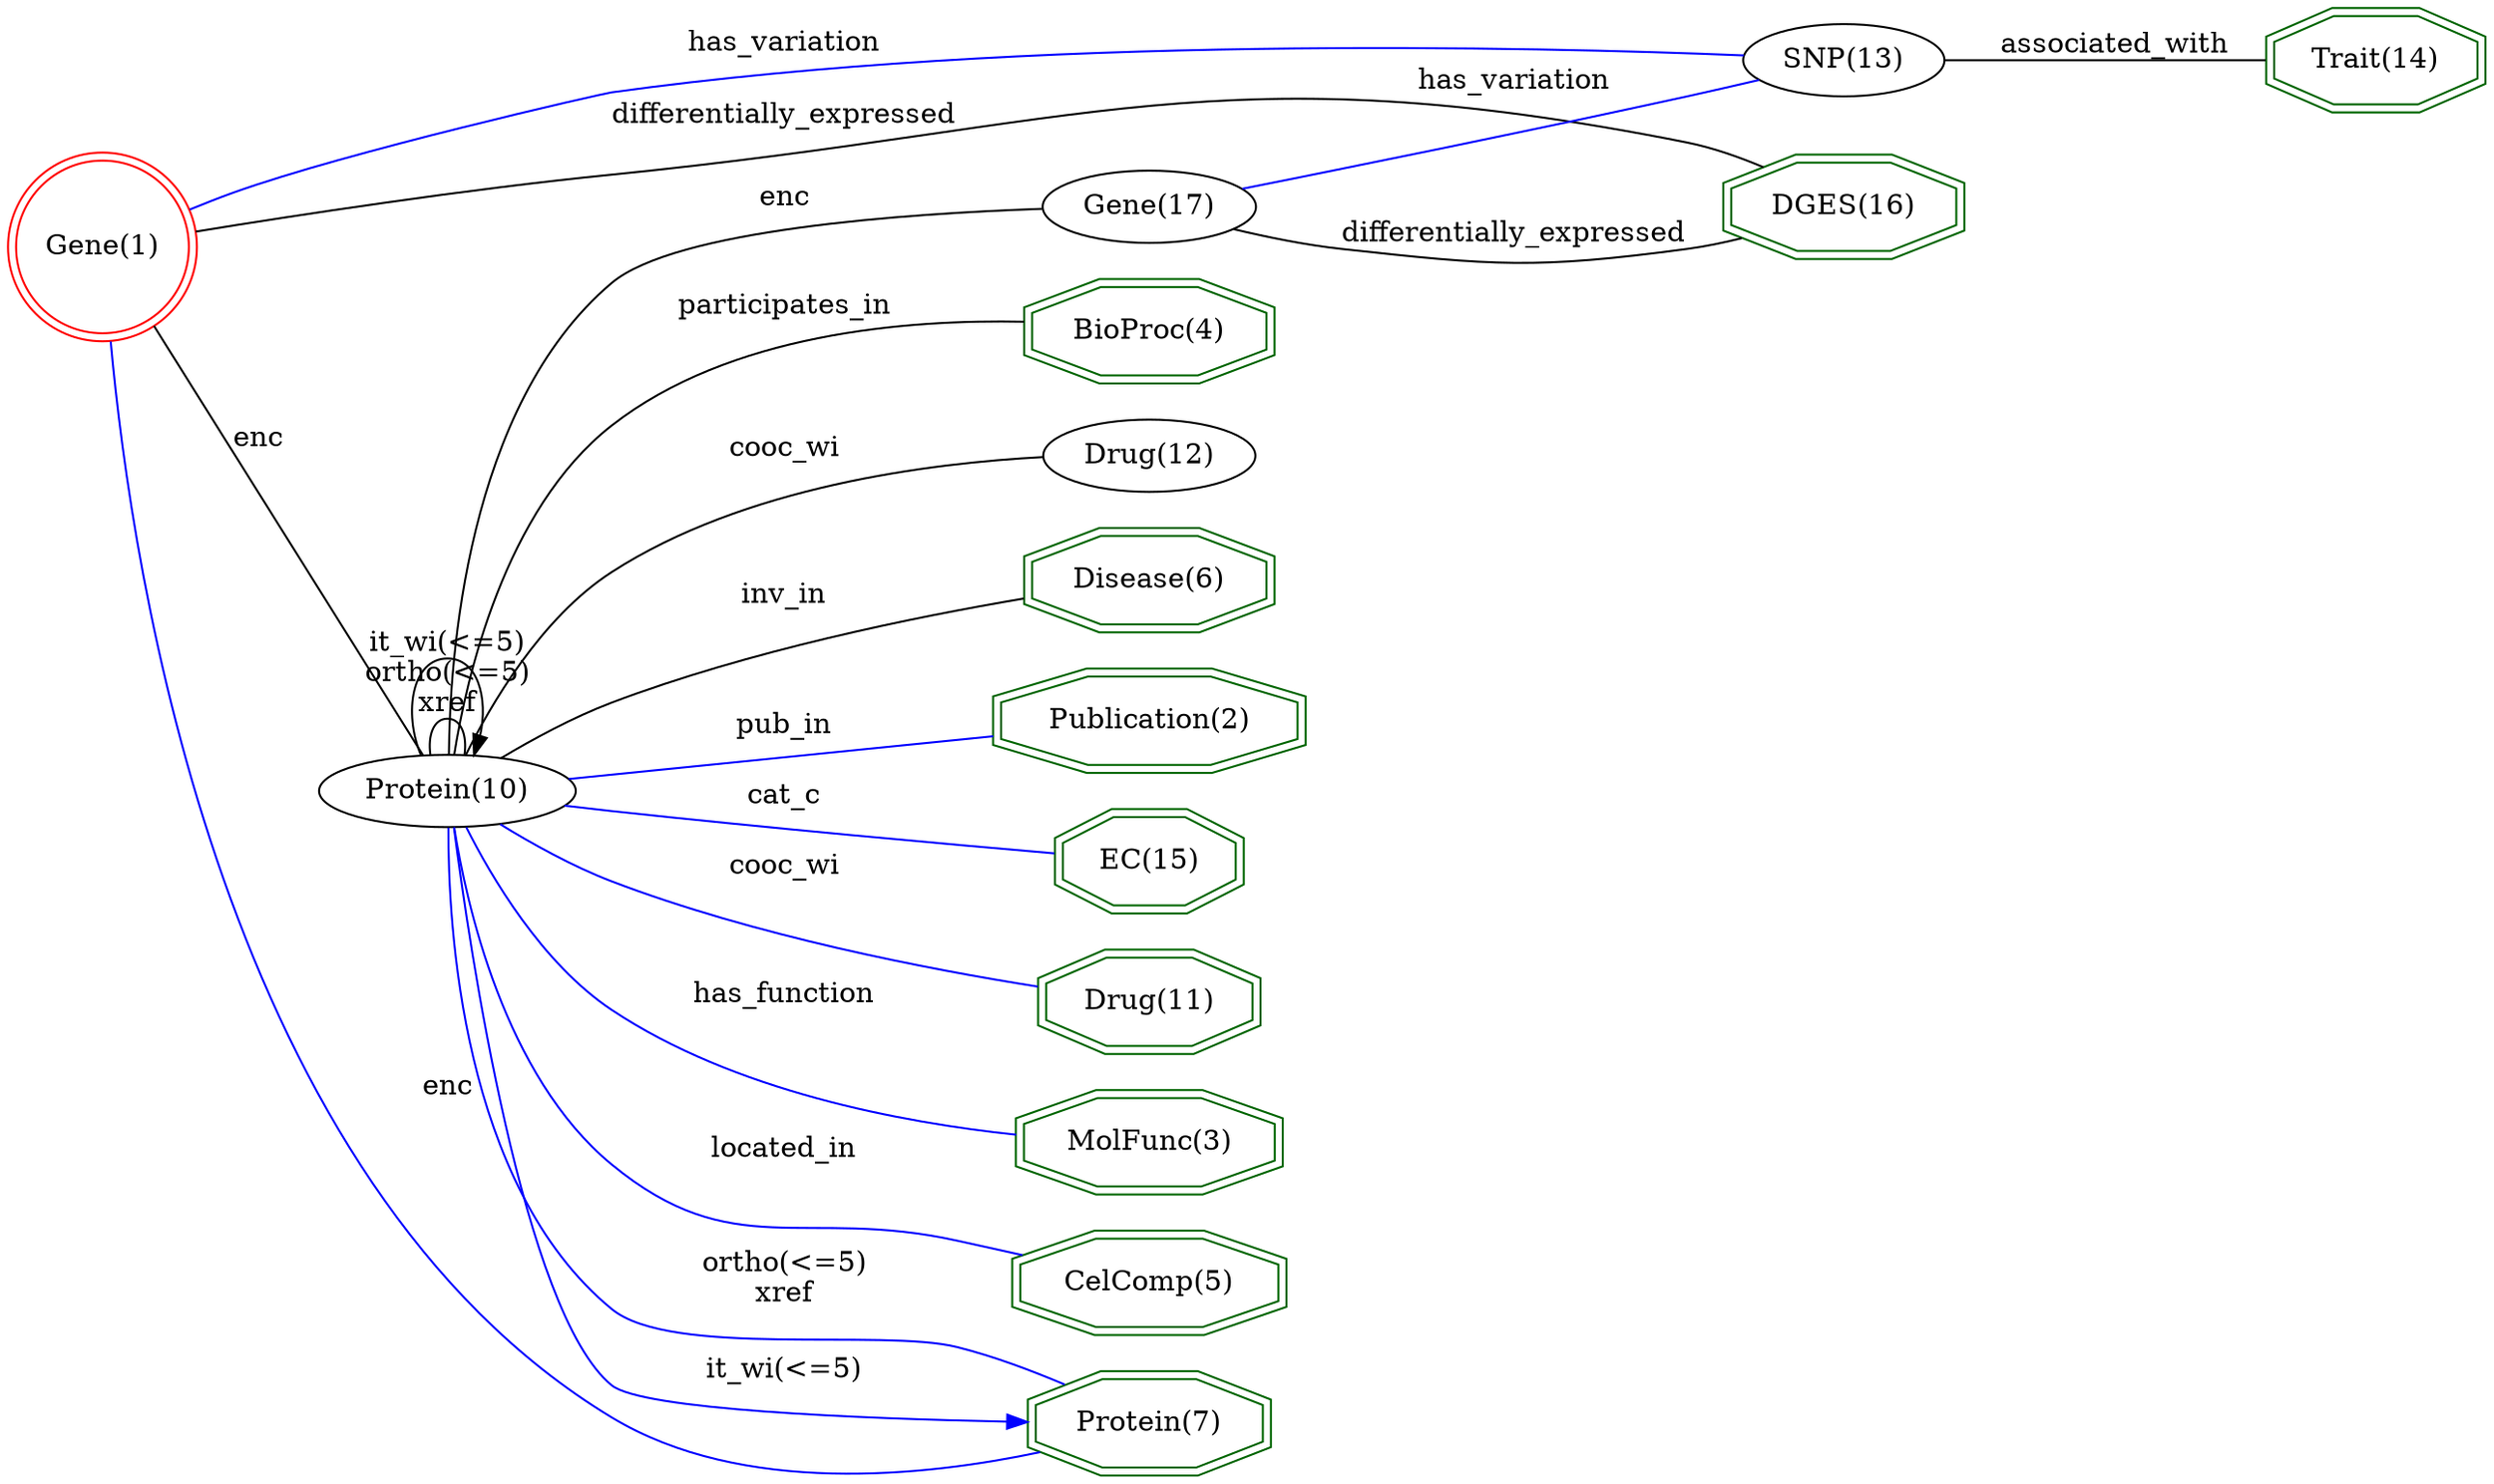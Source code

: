 digraph {
	graph [_draw_="c 9 -#fffffe00 C 7 -#ffffff P 4 0 0 0 668.7 1059.32 668.7 1059.32 0 ",
		bb="0,0,1059.3,668.7",
		dpi=96,
		rankdir=LR,
		xdotversion=1.7
	];
	node [label="\N"];
	"Trait(14)"	[_draw_="c 7 -#006400 p 8 1055.47 639.24 1055.47 654.15 1028.93 664.7 991.4 664.7 964.86 654.15 964.86 639.24 991.4 628.7 1028.93 628.7 c \
7 -#006400 p 8 1059.48 636.53 1059.48 656.87 1029.7 668.7 990.63 668.7 960.85 656.87 960.85 636.53 990.63 624.7 1029.7 624.7 ",
		_ldraw_="F 14 11 -Times-Roman c 7 -#000000 T 1010.16 642.5 0 50.05 9 -Trait(14) ",
		color=darkgreen,
		height=0.61111,
		pos="1010.2,646.7",
		shape=doubleoctagon,
		width=1.3655];
	"Disease(6)"	[_draw_="c 7 -#006400 p 8 534.83 393.24 534.83 408.15 504.52 418.7 461.65 418.7 431.34 408.15 431.34 393.24 461.65 382.7 504.52 382.7 c 7 \
-#006400 p 8 538.82 390.4 538.82 411 505.19 422.7 460.98 422.7 427.35 411 427.35 390.4 460.98 378.7 505.19 378.7 ",
		_ldraw_="F 14 11 -Times-Roman c 7 -#000000 T 483.09 396.5 0 59.86 10 -Disease(6) ",
		color=darkgreen,
		height=0.61111,
		pos="483.09,400.7",
		shape=doubleoctagon,
		width=1.5519];
	"Publication(2)"	[_draw_="c 7 -#006400 p 8 548.98 331.24 548.98 346.15 510.38 356.7 455.79 356.7 417.19 346.15 417.19 331.24 455.79 320.7 510.38 320.7 c 7 \
-#006400 p 8 552.99 328.19 552.99 349.21 510.92 360.7 455.25 360.7 413.18 349.21 413.18 328.19 455.25 316.7 510.92 316.7 ",
		_ldraw_="F 14 11 -Times-Roman c 7 -#000000 T 483.09 334.5 0 80.1 14 -Publication(2) ",
		color=darkgreen,
		height=0.61111,
		pos="483.09,338.7",
		shape=doubleoctagon,
		width=1.9362];
	"EC(15)"	[_draw_="c 7 -#006400 p 8 522.31 269.24 522.31 284.15 499.34 294.7 466.84 294.7 443.86 284.15 443.86 269.24 466.84 258.7 499.34 258.7 c 7 \
-#006400 p 8 526.32 266.68 526.32 286.72 500.21 298.7 465.96 298.7 439.85 286.72 439.85 266.68 465.96 254.7 500.21 254.7 ",
		_ldraw_="F 14 11 -Times-Roman c 7 -#000000 T 483.09 272.5 0 41.21 6 -EC(15) ",
		color=darkgreen,
		height=0.61111,
		pos="483.09,276.7",
		shape=doubleoctagon,
		width=1.1977];
	"Drug(11)"	[_draw_="c 7 -#006400 p 8 529.49 207.24 529.49 222.15 502.31 232.7 463.87 232.7 436.69 222.15 436.69 207.24 463.87 196.7 502.31 196.7 c 7 \
-#006400 p 8 533.51 204.51 533.51 224.89 503.06 236.7 463.11 236.7 432.67 224.89 432.67 204.51 463.11 192.7 503.06 192.7 ",
		_ldraw_="F 14 11 -Times-Roman c 7 -#000000 T 483.09 210.5 0 51.58 8 -Drug(11) ",
		color=darkgreen,
		height=0.61111,
		pos="483.09,214.7",
		shape=doubleoctagon,
		width=1.3947];
	"DGES(16)"	[_draw_="c 7 -#006400 p 8 831.48 570.24 831.48 585.15 801.15 595.7 758.26 595.7 727.93 585.15 727.93 570.24 758.26 559.7 801.15 559.7 c 7 \
-#006400 p 8 835.47 567.4 835.47 588 801.82 599.7 757.59 599.7 723.94 588 723.94 567.4 757.59 555.7 801.82 555.7 ",
		_ldraw_="F 14 11 -Times-Roman c 7 -#000000 T 779.7 573.5 0 59.88 8 -DGES(16) ",
		color=darkgreen,
		height=0.61111,
		pos="779.7,577.7",
		shape=doubleoctagon,
		width=1.5523];
	"MolFunc(3)"	[_draw_="c 7 -#006400 p 8 540.48 145.24 540.48 160.15 506.86 170.7 459.32 170.7 425.7 160.15 425.7 145.24 459.32 134.7 506.86 134.7 c 7 -#\
006400 p 8 544.49 142.31 544.49 163.09 507.48 174.7 458.7 174.7 421.68 163.09 421.68 142.31 458.7 130.7 507.48 130.7 ",
		_ldraw_="F 14 11 -Times-Roman c 7 -#000000 T 483.09 148.5 0 67.66 10 -MolFunc(3) ",
		color=darkgreen,
		height=0.61111,
		pos="483.09,152.7",
		shape=doubleoctagon,
		width=1.7];
	"CelComp(5)"	[_draw_="c 7 -#006400 p 8 541.69 83.24 541.69 98.15 507.36 108.7 458.81 108.7 424.48 98.15 424.48 83.24 458.81 72.7 507.36 72.7 c 7 -#006400 \
p 8 545.68 80.28 545.68 101.11 507.96 112.7 458.22 112.7 420.5 101.11 420.5 80.28 458.22 68.7 507.96 68.7 ",
		_ldraw_="F 14 11 -Times-Roman c 7 -#000000 T 483.09 86.5 0 69.99 10 -CelComp(5) ",
		color=darkgreen,
		height=0.61111,
		pos="483.09,90.699",
		shape=doubleoctagon,
		width=1.7443];
	"Protein(7)"	[_draw_="c 7 -#006400 p 8 532.61 21.24 532.61 36.15 503.6 46.7 462.57 46.7 433.56 36.15 433.56 21.24 462.57 10.7 503.6 10.7 c 7 -#006400 \
p 8 536.59 18.44 536.59 38.96 504.3 50.7 461.88 50.7 429.58 38.96 429.58 18.44 461.88 6.7 504.3 6.7 ",
		_ldraw_="F 14 11 -Times-Roman c 7 -#000000 T 483.09 24.5 0 56.77 10 -Protein(7) ",
		color=darkgreen,
		height=0.61111,
		pos="483.09,28.699",
		shape=doubleoctagon,
		width=1.4931];
	"BioProc(4)"	[_draw_="c 7 -#006400 p 8 536.54 509.24 536.54 524.15 505.23 534.7 460.95 534.7 429.63 524.15 429.63 509.24 460.95 498.7 505.23 498.7 c 7 \
-#006400 p 8 540.54 506.37 540.54 527.03 505.88 538.7 460.29 538.7 425.63 527.03 425.63 506.37 460.29 494.7 505.88 494.7 ",
		_ldraw_="F 14 11 -Times-Roman c 7 -#000000 T 483.09 512.5 0 62.21 10 -BioProc(4) ",
		color=darkgreen,
		height=0.61111,
		pos="483.09,516.7",
		shape=doubleoctagon,
		width=1.5966];
	"Gene(1)"	[_draw_="c 7 -#ff0000 e 43.08 557.7 39.15 39.15 c 7 -#ff0000 e 43.08 557.7 43.15 43.15 ",
		_ldraw_="F 14 11 -Times-Roman c 7 -#000000 T 43.08 553.5 0 45.86 7 -Gene(1) ",
		color=red,
		height=1.1966,
		pos="43.077,557.7",
		shape=doublecircle,
		width=1.1966];
	"Gene(1)" -> "DGES(16)"	[_draw_="c 7 -#000000 B 10 85.24 567.56 128.54 577.44 198.79 592.11 260.35 598.7 457.25 619.76 511.34 643.97 705.82 606.7 718.39 604.29 731.56 \
599.74 743.19 594.95 ",
		_ldraw_="F 14 11 -Times-Roman c 7 -#000000 T 327.87 618.5 0 135.03 24 -differentially_expressed ",
		arrowhead=none,
		color=black,
		label=differentially_expressed,
		lp="327.87,622.7",
		pos="85.242,567.56 128.54,577.44 198.79,592.11 260.35,598.7 457.25,619.76 511.34,643.97 705.82,606.7 718.39,604.29 731.56,599.74 743.19,\
594.95"];
	"Gene(1)" -> "Protein(7)"	[_draw_="c 7 -#0000ff B 7 45.7 514.58 52.38 407.57 86.46 130.65 260.35 21.7 314.86 -12.45 392.61 0.93 440.09 14.37 ",
		_ldraw_="F 14 11 -Times-Roman c 7 -#000000 T 191.97 147.5 0 19.43 3 -enc ",
		arrowhead=none,
		color=blue,
		label=enc,
		lp="191.97,151.7",
		pos="45.701,514.58 52.376,407.57 86.459,130.65 260.35,21.699 314.86,-12.451 392.61,0.93315 440.09,14.366"];
	"SNP(13)"	[_draw_="c 7 -#000000 e 779.7 646.7 41.13 18 ",
		_ldraw_="F 14 11 -Times-Roman c 7 -#000000 T 779.7 642.5 0 49.01 7 -SNP(13) ",
		height=0.5,
		pos="779.7,646.7",
		width=1.1406];
	"Gene(1)" -> "SNP(13)"	[_draw_="c 7 -#0000ff B 10 81.24 577.74 88.75 581.54 96.64 585.37 104.15 588.7 170.2 617.97 188.82 623.6 260.35 633.7 437.29 658.67 651.48 \
652.73 738.78 648.8 ",
		_ldraw_="F 14 11 -Times-Roman c 7 -#000000 T 327.87 650.5 0 75.42 13 -has_variation ",
		arrowhead=none,
		color=blue,
		label=has_variation,
		lp="327.87,654.7",
		pos="81.24,577.74 88.747,581.54 96.643,585.37 104.15,588.7 170.2,617.97 188.82,623.6 260.35,633.7 437.29,658.67 651.48,652.73 738.78,\
648.8"];
	"Protein(10)"	[_draw_="c 7 -#000000 e 191.97 307.7 50.27 18 ",
		_ldraw_="F 14 11 -Times-Roman c 7 -#000000 T 191.97 303.5 0 63.77 11 -Protein(10) ",
		height=0.5,
		pos="191.97,307.7",
		width=1.3996];
	"Gene(1)" -> "Protein(10)"	[_draw_="c 7 -#000000 B 4 65.75 520.81 97.83 466.21 156.73 365.97 180.55 325.42 ",
		_ldraw_="F 14 11 -Times-Roman c 7 -#000000 T 113.87 458.5 0 19.43 3 -enc ",
		arrowhead=none,
		color=black,
		label=enc,
		lp="113.87,462.7",
		pos="65.751,520.81 97.833,466.21 156.73,365.97 180.55,325.42"];
	"SNP(13)" -> "Trait(14)"	[_draw_="c 7 -#000000 B 4 821.02 646.7 860.09 646.7 919.38 646.7 960.93 646.7 ",
		_ldraw_="F 14 11 -Times-Roman c 7 -#000000 T 898.3 649.5 0 89.42 15 -associated_with ",
		arrowhead=none,
		color=black,
		label=associated_with,
		lp="898.3,653.7",
		pos="821.02,646.7 860.09,646.7 919.38,646.7 960.93,646.7"];
	"Protein(10)" -> "Disease(6)"	[_draw_="c 7 -#000000 B 7 215.4 323.83 228.07 332.29 244.51 342.21 260.35 348.7 315.06 371.09 381.49 385.06 427.3 392.81 ",
		_ldraw_="F 14 11 -Times-Roman c 7 -#000000 T 327.87 389.5 0 35.78 6 -inv_in ",
		arrowhead=none,
		color=black,
		label=inv_in,
		lp="327.87,393.7",
		pos="215.4,323.83 228.07,332.29 244.51,342.21 260.35,348.7 315.06,371.09 381.49,385.06 427.3,392.81"];
	"Protein(10)" -> "Publication(2)"	[_draw_="c 7 -#0000ff B 7 239.34 314.1 246.38 315.01 253.55 315.91 260.35 316.7 311.46 322.64 369.31 328.35 413.11 332.46 ",
		_ldraw_="F 14 11 -Times-Roman c 7 -#000000 T 327.87 333.5 0 38.89 6 -pub_in ",
		arrowhead=none,
		color=blue,
		label=pub_in,
		lp="327.87,337.7",
		pos="239.34,314.1 246.38,315.01 253.55,315.91 260.35,316.7 311.46,322.64 369.31,328.35 413.11,332.46"];
	"Protein(10)" -> "EC(15)"	[_draw_="c 7 -#0000ff B 4 240.39 302.61 295.82 296.67 386.71 286.93 439.82 281.23 ",
		_ldraw_="F 14 11 -Times-Roman c 7 -#000000 T 327.87 303.5 0 29.53 5 -cat_c ",
		arrowhead=none,
		color=blue,
		label=cat_c,
		lp="327.87,307.7",
		pos="240.39,302.61 295.82,296.67 386.71,286.93 439.82,281.23"];
	"Protein(10)" -> "Drug(11)"	[_draw_="c 7 -#0000ff B 7 217.13 291.96 229.63 284.37 245.38 275.65 260.35 269.7 317.48 246.99 386.72 231.62 432.46 223.02 ",
		_ldraw_="F 14 11 -Times-Roman c 7 -#000000 T 327.87 272.5 0 47.43 7 -cooc_wi ",
		arrowhead=none,
		color=blue,
		label=cooc_wi,
		lp="327.87,276.7",
		pos="217.13,291.96 229.63,284.37 245.38,275.65 260.35,269.7 317.48,246.99 386.72,231.62 432.46,223.02"];
	"Protein(10)" -> "MolFunc(3)"	[_draw_="c 7 -#0000ff B 7 201 289.98 211.58 268.68 232.18 233.33 260.35 213.7 308.34 180.26 374.02 165.11 421.43 158.28 ",
		_ldraw_="F 14 11 -Times-Roman c 7 -#000000 T 327.87 216.5 0 72.32 12 -has_function ",
		arrowhead=none,
		color=blue,
		label=has_function,
		lp="327.87,220.7",
		pos="201,289.98 211.58,268.68 232.18,233.33 260.35,213.7 308.34,180.26 374.02,165.11 421.43,158.28"];
	"Protein(10)" -> "CelComp(5)"	[_draw_="c 7 -#0000ff B 7 195.18 289.53 200.27 255.88 216 183.82 260.35 145.7 272.86 134.96 362.63 114.97 424.05 102.28 ",
		_ldraw_="F 14 11 -Times-Roman c 7 -#000000 T 327.87 148.5 0 58.31 10 -located_in ",
		arrowhead=none,
		color=blue,
		label=located_in,
		lp="327.87,152.7",
		pos="195.18,289.53 200.27,255.88 216,183.82 260.35,145.7 272.86,134.96 362.63,114.97 424.05,102.28"];
	"Protein(10)" -> "Protein(7)"	[_draw_="c 7 -#0000ff B 10 192.3 289.4 191.77 245.48 197.05 133.63 260.35 77.7 305.92 37.44 336.2 69.66 395.38 55.7 410.27 52.19 426.32 47.46 \
440.52 42.94 ",
		_ldraw_="F 14 11 -Times-Roman c 7 -#000000 T 327.87 94.5 0 61.67 10 -ortho(<=5) F 14 11 -Times-Roman c 7 -#000000 T 327.87 80.5 0 22.54 4 \
-xref ",
		arrowhead=none,
		color=blue,
		label="ortho(<=5)\nxref",
		lp="327.87,91.699",
		pos="192.3,289.4 191.77,245.48 197.05,133.63 260.35,77.699 305.92,37.438 336.2,69.661 395.38,55.699 410.27,52.187 426.32,47.46 440.52,\
42.943"];
	"Protein(10)" -> "Protein(7)"	[_draw_="c 7 -#0000ff B 7 194.74 289.38 200.49 233.98 220.64 70.03 260.35 37.7 283.89 18.54 362.43 19.55 419.36 23.16 ",
		_hdraw_="S 5 -solid c 7 -#0000ff C 7 -#0000ff P 3 419.15 26.66 429.37 23.84 419.63 19.67 ",
		_ldraw_="F 14 11 -Times-Roman c 7 -#000000 T 327.87 40.5 0 60.89 10 -it_wi(<=5) ",
		arrowhead=normal,
		color=blue,
		label="it_wi(<=5)",
		lp="327.87,44.699",
		pos="e,429.37,23.84 194.74,289.38 200.49,233.98 220.64,70.035 260.35,37.699 283.89,18.536 362.43,19.55 419.36,23.165"];
	"Protein(10)" -> "BioProc(4)"	[_draw_="c 7 -#000000 B 7 195.02 325.74 199.87 359.52 215.23 432.25 260.35 469.7 306.53 508.02 376.38 517.37 425.31 518.66 ",
		_ldraw_="F 14 11 -Times-Roman c 7 -#000000 T 327.87 520.5 0 82.41 15 -participates_in ",
		arrowhead=none,
		color=black,
		label=participates_in,
		lp="327.87,524.7",
		pos="195.02,325.74 199.87,359.52 215.23,432.25 260.35,469.7 306.53,508.02 376.38,517.37 425.31,518.66"];
	"Protein(10)" -> "Protein(10)"	[_draw_="c 7 -#000000 B 7 184.91 325.85 183.83 335.24 186.18 343.7 191.97 343.7 197.76 343.7 200.11 335.24 199.02 325.85 ",
		_ldraw_="F 14 11 -Times-Roman c 7 -#000000 T 191.97 360.5 0 61.67 10 -ortho(<=5) F 14 11 -Times-Roman c 7 -#000000 T 191.97 346.5 0 22.54 \
4 -xref ",
		arrowhead=none,
		color=black,
		label="ortho(<=5)\nxref",
		lp="191.97,357.7",
		pos="184.91,325.85 183.83,335.24 186.18,343.7 191.97,343.7 197.76,343.7 200.11,335.24 199.02,325.85"];
	"Protein(10)" -> "Protein(10)"	[_draw_="c 7 -#000000 B 7 181 325.29 173.69 345.82 177.34 371.7 191.97 371.7 204.31 371.7 208.84 353.28 205.56 335.19 ",
		_hdraw_="S 5 -solid c 7 -#000000 C 7 -#000000 P 3 208.88 334.06 202.94 325.29 202.12 335.86 ",
		_ldraw_="F 14 11 -Times-Roman c 7 -#000000 T 191.97 374.5 0 60.89 10 -it_wi(<=5) ",
		arrowhead=normal,
		color=black,
		label="it_wi(<=5)",
		lp="191.97,378.7",
		pos="e,202.94,325.29 181,325.29 173.69,345.82 177.34,371.7 191.97,371.7 204.31,371.7 208.84,353.28 205.56,335.19"];
	"Drug(12)"	[_draw_="c 7 -#000000 e 483.09 458.7 43.03 18 ",
		_ldraw_="F 14 11 -Times-Roman c 7 -#000000 T 483.09 454.5 0 52.1 8 -Drug(12) ",
		height=0.5,
		pos="483.09,458.7",
		width=1.1949];
	"Protein(10)" -> "Drug(12)"	[_draw_="c 7 -#000000 B 7 200.58 325.73 210.85 347.82 231.27 384.75 260.35 404.7 314.92 442.13 392.65 453.7 440.11 457.23 ",
		_ldraw_="F 14 11 -Times-Roman c 7 -#000000 T 327.87 454.5 0 47.43 7 -cooc_wi ",
		arrowhead=none,
		color=black,
		label=cooc_wi,
		lp="327.87,458.7",
		pos="200.58,325.73 210.85,347.82 231.27,384.75 260.35,404.7 314.92,442.13 392.65,453.7 440.11,457.23"];
	"Gene(17)"	[_draw_="c 7 -#000000 e 483.09 574.7 43.5 18 ",
		_ldraw_="F 14 11 -Times-Roman c 7 -#000000 T 483.09 570.5 0 52.86 8 -Gene(17) ",
		height=0.5,
		pos="483.09,574.7",
		width=1.2083];
	"Protein(10)" -> "Gene(17)"	[_draw_="c 7 -#000000 B 7 192.4 325.79 192.1 369.23 197.85 479.9 260.35 535.7 310.07 580.08 391.92 582.64 441.04 579.4 ",
		_ldraw_="F 14 11 -Times-Roman c 7 -#000000 T 327.87 583.5 0 19.43 3 -enc ",
		arrowhead=none,
		color=black,
		label=enc,
		lp="327.87,587.7",
		pos="192.4,325.79 192.1,369.23 197.85,479.9 260.35,535.7 310.07,580.08 391.92,582.64 441.04,579.4"];
	"Gene(17)" -> "DGES(16)"	[_draw_="c 7 -#000000 B 10 520.08 564.99 535.56 561.29 553.94 557.52 570.79 555.7 630.46 549.24 646.45 546.93 705.82 555.7 716.02 557.2 726.77 \
559.83 736.79 562.76 ",
		_ldraw_="F 14 11 -Times-Roman c 7 -#000000 T 638.31 558.5 0 135.03 24 -differentially_expressed ",
		arrowhead=none,
		color=black,
		label=differentially_expressed,
		lp="638.31,562.7",
		pos="520.08,564.99 535.56,561.29 553.94,557.52 570.79,555.7 630.46,549.24 646.45,546.93 705.82,555.7 716.02,557.2 726.77,559.83 736.79,\
562.76"];
	"Gene(17)" -> "SNP(13)"	[_draw_="c 7 -#0000ff B 4 520.81 583.67 577.88 597.62 687.15 624.32 743.37 638.06 ",
		_ldraw_="F 14 11 -Times-Roman c 7 -#000000 T 638.31 630.5 0 75.42 13 -has_variation ",
		arrowhead=none,
		color=blue,
		label=has_variation,
		lp="638.31,634.7",
		pos="520.81,583.67 577.88,597.62 687.15,624.32 743.37,638.06"];
}
